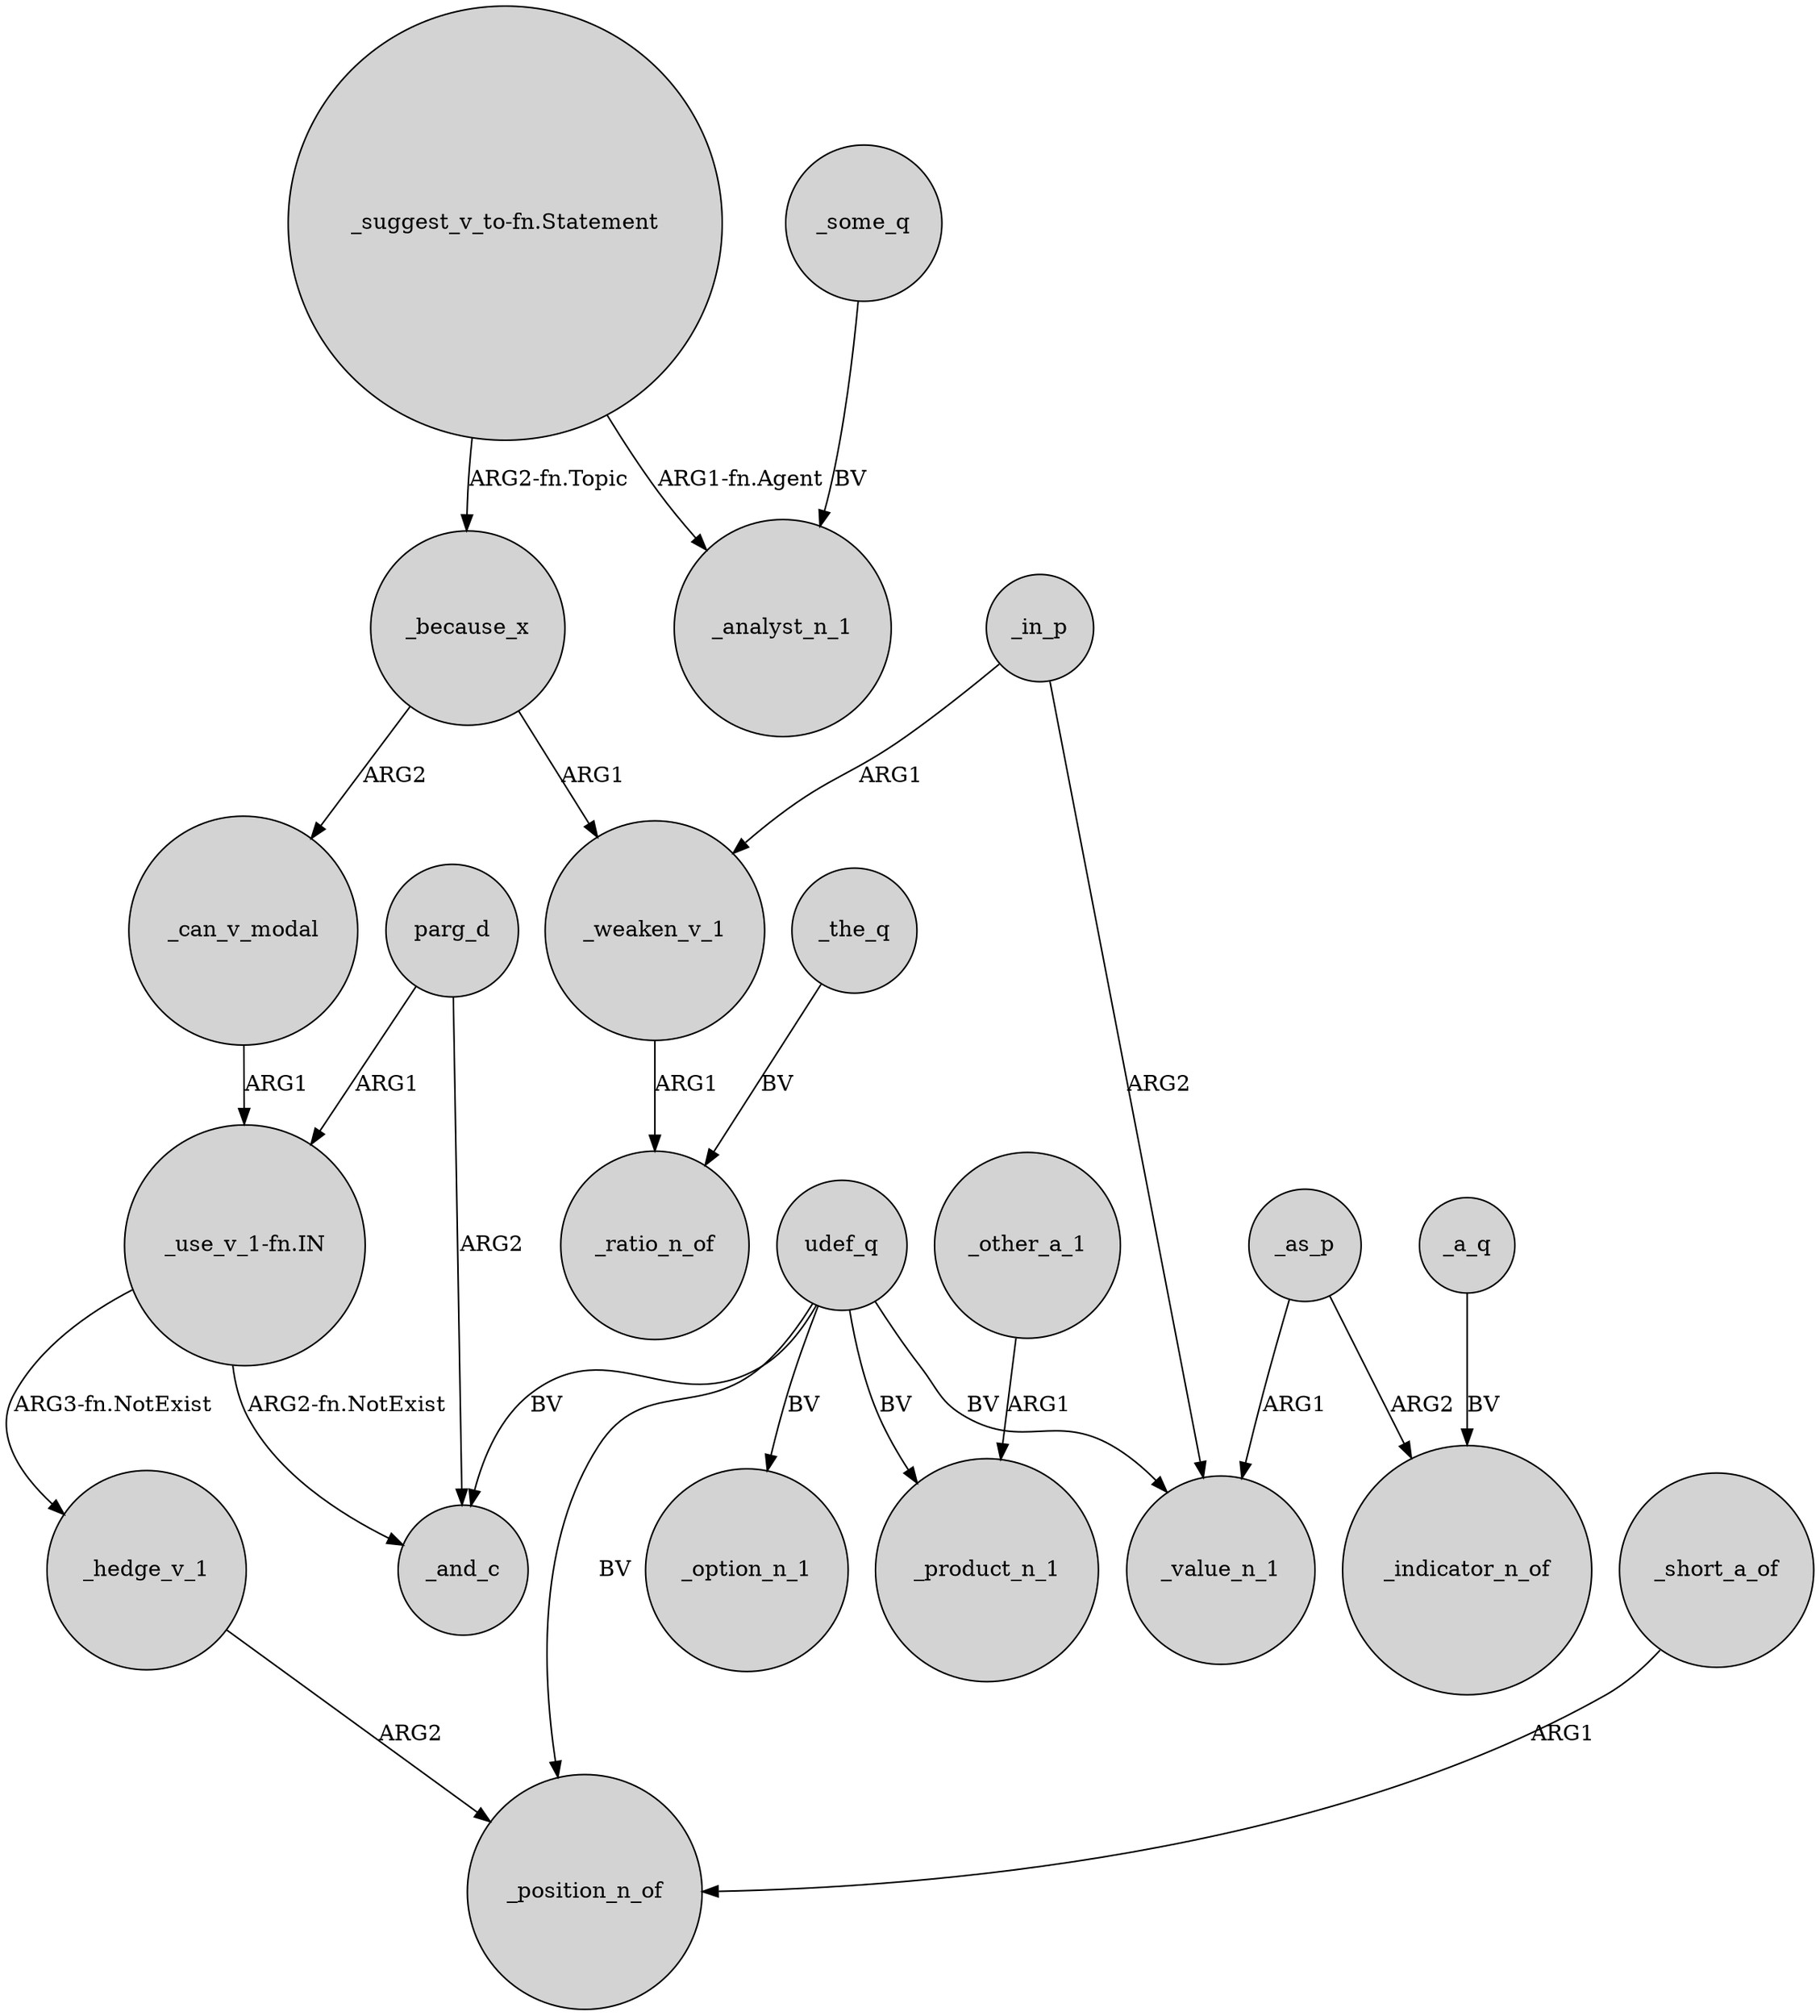 digraph {
	node [shape=circle style=filled]
	_in_p -> _weaken_v_1 [label=ARG1]
	_because_x -> _can_v_modal [label=ARG2]
	"_suggest_v_to-fn.Statement" -> _because_x [label="ARG2-fn.Topic"]
	udef_q -> _option_n_1 [label=BV]
	_as_p -> _indicator_n_of [label=ARG2]
	_as_p -> _value_n_1 [label=ARG1]
	_in_p -> _value_n_1 [label=ARG2]
	_weaken_v_1 -> _ratio_n_of [label=ARG1]
	"_suggest_v_to-fn.Statement" -> _analyst_n_1 [label="ARG1-fn.Agent"]
	_other_a_1 -> _product_n_1 [label=ARG1]
	parg_d -> _and_c [label=ARG2]
	"_use_v_1-fn.IN" -> _and_c [label="ARG2-fn.NotExist"]
	"_use_v_1-fn.IN" -> _hedge_v_1 [label="ARG3-fn.NotExist"]
	_a_q -> _indicator_n_of [label=BV]
	parg_d -> "_use_v_1-fn.IN" [label=ARG1]
	_some_q -> _analyst_n_1 [label=BV]
	_the_q -> _ratio_n_of [label=BV]
	_because_x -> _weaken_v_1 [label=ARG1]
	udef_q -> _product_n_1 [label=BV]
	udef_q -> _value_n_1 [label=BV]
	_short_a_of -> _position_n_of [label=ARG1]
	udef_q -> _position_n_of [label=BV]
	udef_q -> _and_c [label=BV]
	_hedge_v_1 -> _position_n_of [label=ARG2]
	_can_v_modal -> "_use_v_1-fn.IN" [label=ARG1]
}
